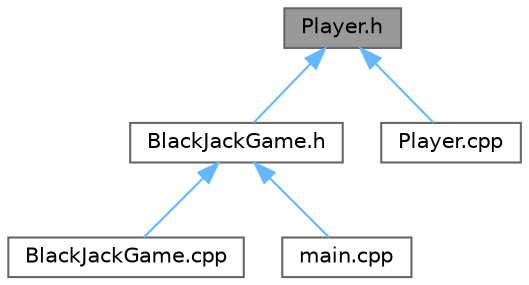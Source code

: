 digraph "Player.h"
{
 // INTERACTIVE_SVG=YES
 // LATEX_PDF_SIZE
  bgcolor="transparent";
  edge [fontname=Helvetica,fontsize=10,labelfontname=Helvetica,labelfontsize=10];
  node [fontname=Helvetica,fontsize=10,shape=box,height=0.2,width=0.4];
  Node1 [id="Node000001",label="Player.h",height=0.2,width=0.4,color="gray40", fillcolor="grey60", style="filled", fontcolor="black",tooltip="Base player class and derived player types for blackjack."];
  Node1 -> Node2 [id="edge9_Node000001_Node000002",dir="back",color="steelblue1",style="solid",tooltip=" "];
  Node2 [id="Node000002",label="BlackJackGame.h",height=0.2,width=0.4,color="grey40", fillcolor="white", style="filled",URL="$_black_jack_game_8h.html",tooltip="Main game controller class for Blackjack card game."];
  Node2 -> Node3 [id="edge10_Node000002_Node000003",dir="back",color="steelblue1",style="solid",tooltip=" "];
  Node3 [id="Node000003",label="BlackJackGame.cpp",height=0.2,width=0.4,color="grey40", fillcolor="white", style="filled",URL="$_black_jack_game_8cpp.html",tooltip="Implementation of BlackJack game controller class."];
  Node2 -> Node4 [id="edge11_Node000002_Node000004",dir="back",color="steelblue1",style="solid",tooltip=" "];
  Node4 [id="Node000004",label="main.cpp",height=0.2,width=0.4,color="grey40", fillcolor="white", style="filled",URL="$main_8cpp.html",tooltip="Main entry point for Blackjack game."];
  Node1 -> Node5 [id="edge12_Node000001_Node000005",dir="back",color="steelblue1",style="solid",tooltip=" "];
  Node5 [id="Node000005",label="Player.cpp",height=0.2,width=0.4,color="grey40", fillcolor="white", style="filled",URL="$_player_8cpp.html",tooltip="Implementation of Player base class and derived Human/Dealer classes."];
}
